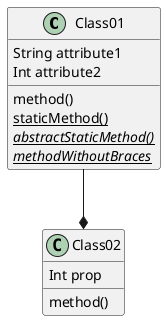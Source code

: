 @startuml "Class attributes"
Class01 --* Class02

Class01 : String attribute1
"Class01" : Int attribute2

Class01 : method()
Class01 : {static} staticMethod()
Class01 : {static} abstractStaticMethod() {abstract}
Class01 : {method} {static} methodWithoutBraces {abstract}

Class02 : Int prop
Class02 : method()
@enduml